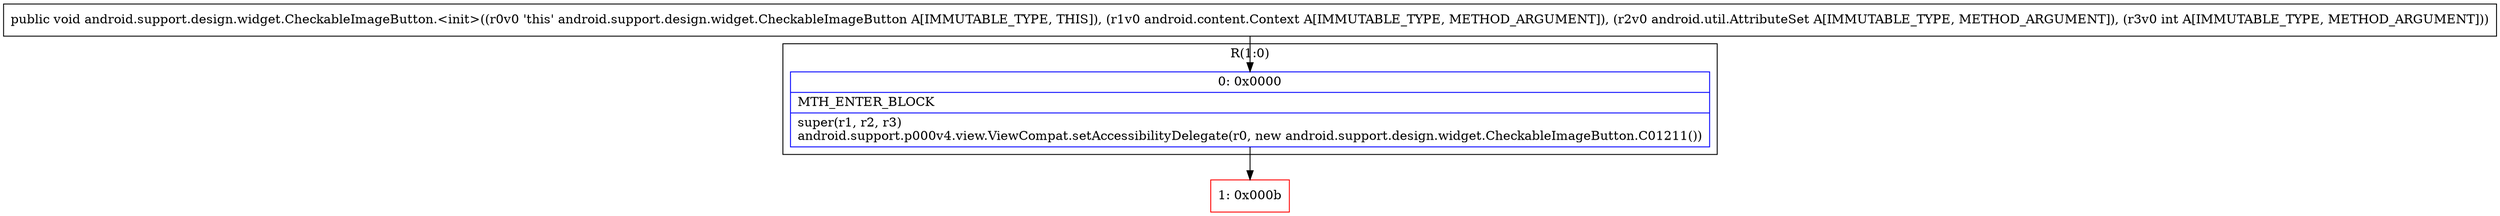 digraph "CFG forandroid.support.design.widget.CheckableImageButton.\<init\>(Landroid\/content\/Context;Landroid\/util\/AttributeSet;I)V" {
subgraph cluster_Region_1244153190 {
label = "R(1:0)";
node [shape=record,color=blue];
Node_0 [shape=record,label="{0\:\ 0x0000|MTH_ENTER_BLOCK\l|super(r1, r2, r3)\landroid.support.p000v4.view.ViewCompat.setAccessibilityDelegate(r0, new android.support.design.widget.CheckableImageButton.C01211())\l}"];
}
Node_1 [shape=record,color=red,label="{1\:\ 0x000b}"];
MethodNode[shape=record,label="{public void android.support.design.widget.CheckableImageButton.\<init\>((r0v0 'this' android.support.design.widget.CheckableImageButton A[IMMUTABLE_TYPE, THIS]), (r1v0 android.content.Context A[IMMUTABLE_TYPE, METHOD_ARGUMENT]), (r2v0 android.util.AttributeSet A[IMMUTABLE_TYPE, METHOD_ARGUMENT]), (r3v0 int A[IMMUTABLE_TYPE, METHOD_ARGUMENT])) }"];
MethodNode -> Node_0;
Node_0 -> Node_1;
}


